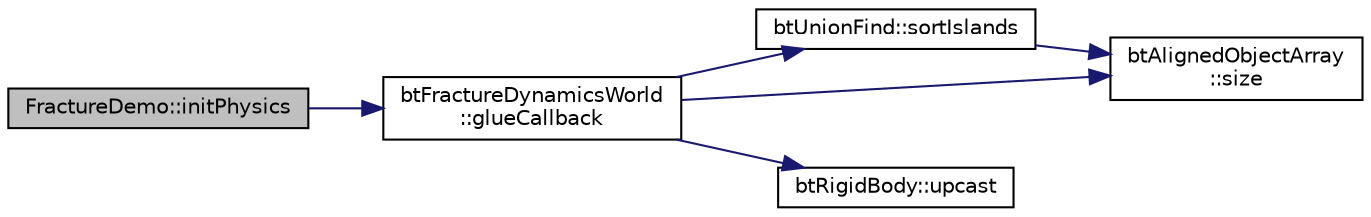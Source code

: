 digraph "FractureDemo::initPhysics"
{
  edge [fontname="Helvetica",fontsize="10",labelfontname="Helvetica",labelfontsize="10"];
  node [fontname="Helvetica",fontsize="10",shape=record];
  rankdir="LR";
  Node1 [label="FractureDemo::initPhysics",height=0.2,width=0.4,color="black", fillcolor="grey75", style="filled", fontcolor="black"];
  Node1 -> Node2 [color="midnightblue",fontsize="10",style="solid",fontname="Helvetica"];
  Node2 [label="btFractureDynamicsWorld\l::glueCallback",height=0.2,width=0.4,color="black", fillcolor="white", style="filled",URL="$classbt_fracture_dynamics_world.html#a3d74d45c8b89a854c8f0a8ab98bb7425",tooltip="normally those callbacks are called internally by the &#39;solveConstraints&#39; "];
  Node2 -> Node3 [color="midnightblue",fontsize="10",style="solid",fontname="Helvetica"];
  Node3 [label="btUnionFind::sortIslands",height=0.2,width=0.4,color="black", fillcolor="white", style="filled",URL="$classbt_union_find.html#a8bf4647f84d20b033e0d0a7188f3b798"];
  Node3 -> Node4 [color="midnightblue",fontsize="10",style="solid",fontname="Helvetica"];
  Node4 [label="btAlignedObjectArray\l::size",height=0.2,width=0.4,color="black", fillcolor="white", style="filled",URL="$classbt_aligned_object_array.html#a6bdd14c7599ecb95e8d83dd5a715f9b7",tooltip="return the number of elements in the array "];
  Node2 -> Node5 [color="midnightblue",fontsize="10",style="solid",fontname="Helvetica"];
  Node5 [label="btRigidBody::upcast",height=0.2,width=0.4,color="black", fillcolor="white", style="filled",URL="$classbt_rigid_body.html#a59077fce3d2efd193a3fd7d7de2c97e8"];
  Node2 -> Node4 [color="midnightblue",fontsize="10",style="solid",fontname="Helvetica"];
}
